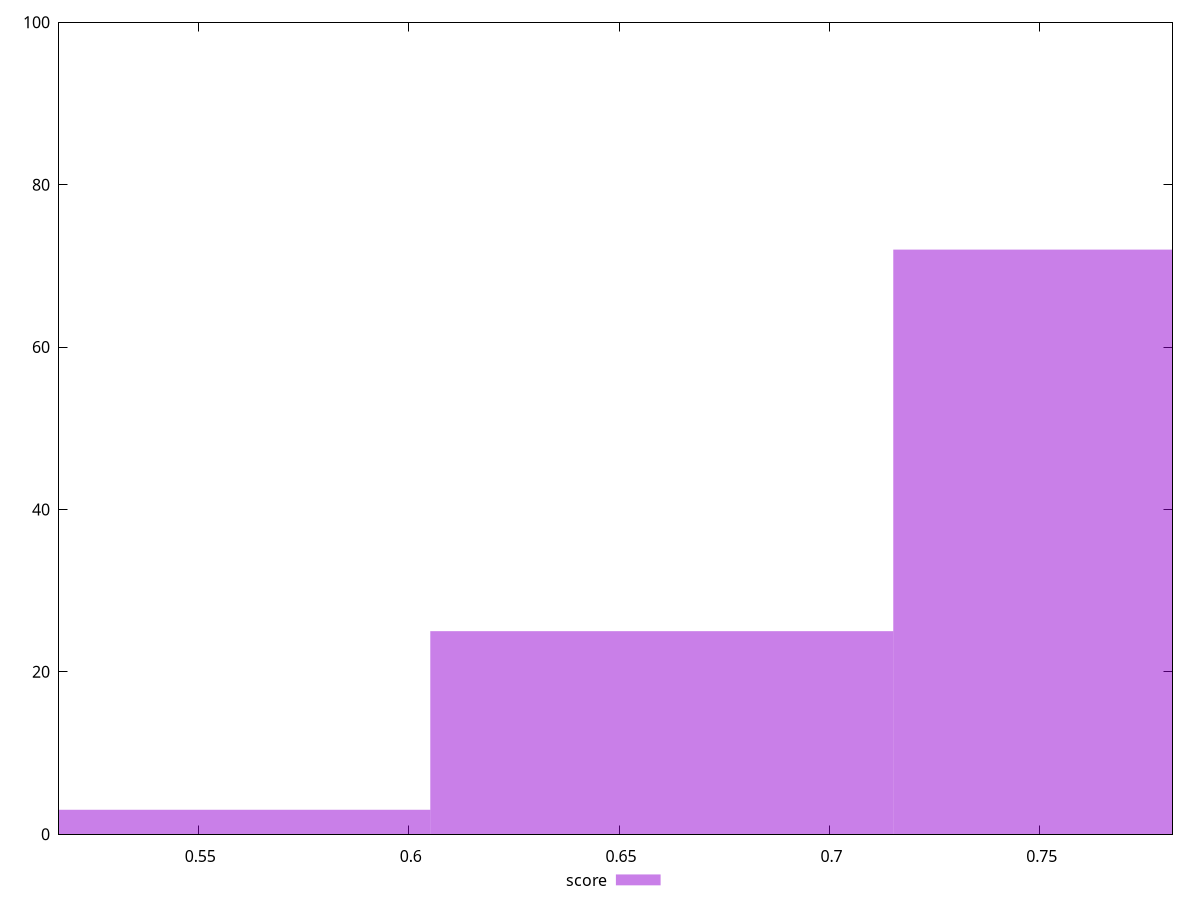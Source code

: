 reset

$score <<EOF
0.5501268941843759 3
0.660152273021251 25
0.7701776518581263 72
EOF

set key outside below
set boxwidth 0.11002537883687517
set xrange [0.5169064002898659:0.7815227336199034]
set yrange [0:100]
set style fill transparent solid 0.5 noborder
set terminal svg size 640, 490 enhanced background rgb 'white'
set output "report_00007_2020-12-11T15:55:29.892Z/speed-index/samples/pages+cached/score/histogram.svg"

plot $score title "score" with boxes

reset
